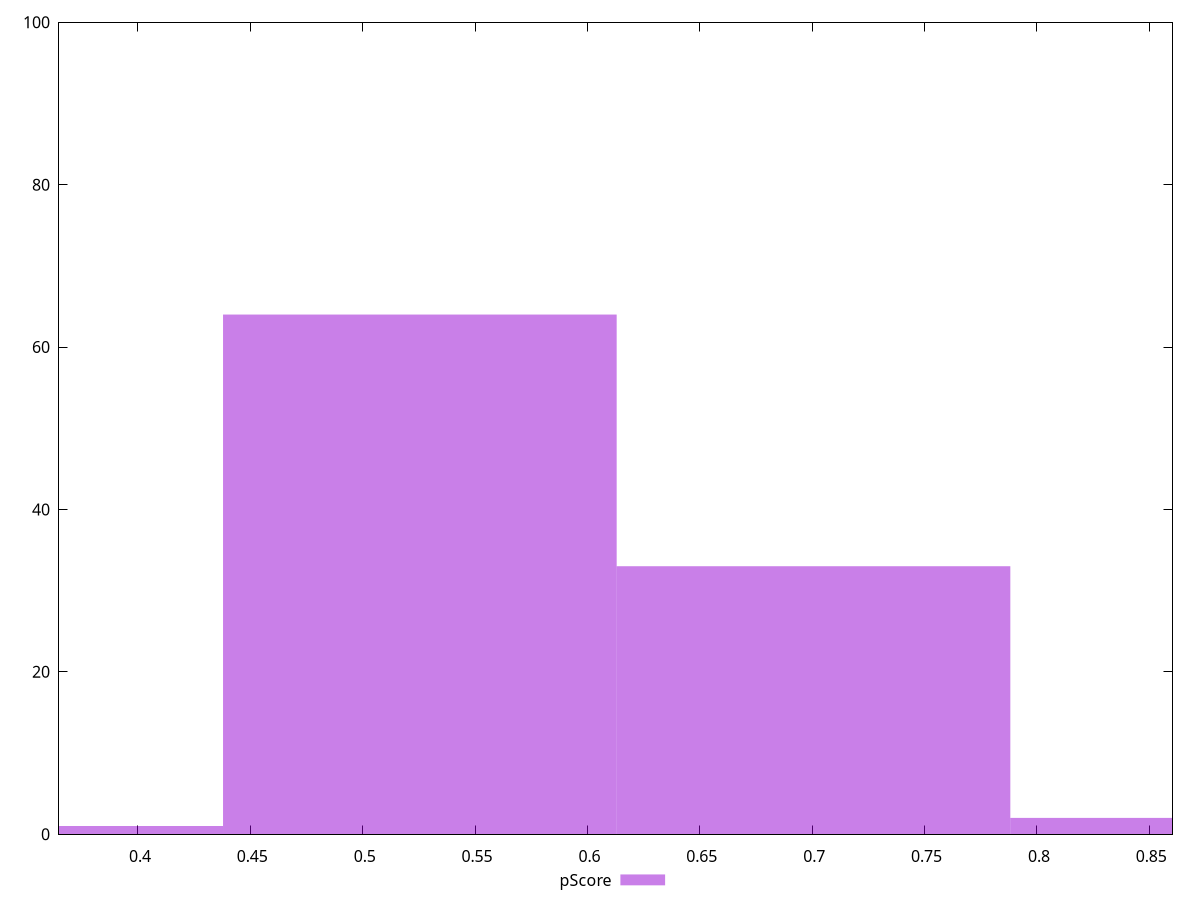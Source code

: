 reset

$pScore <<EOF
0.7005823793022604 33
0.5254367844766953 64
0.8757279741278255 2
0.3502911896511302 1
EOF

set key outside below
set boxwidth 0.1751455948255651
set xrange [0.36488146018949175:0.8603119798004022]
set yrange [0:100]
set trange [0:100]
set style fill transparent solid 0.5 noborder
set terminal svg size 640, 490 enhanced background rgb 'white'
set output "reports/report_00027_2021-02-24T12-40-31.850Z/mainthread-work-breakdown/samples/music/pScore/histogram.svg"

plot $pScore title "pScore" with boxes

reset
